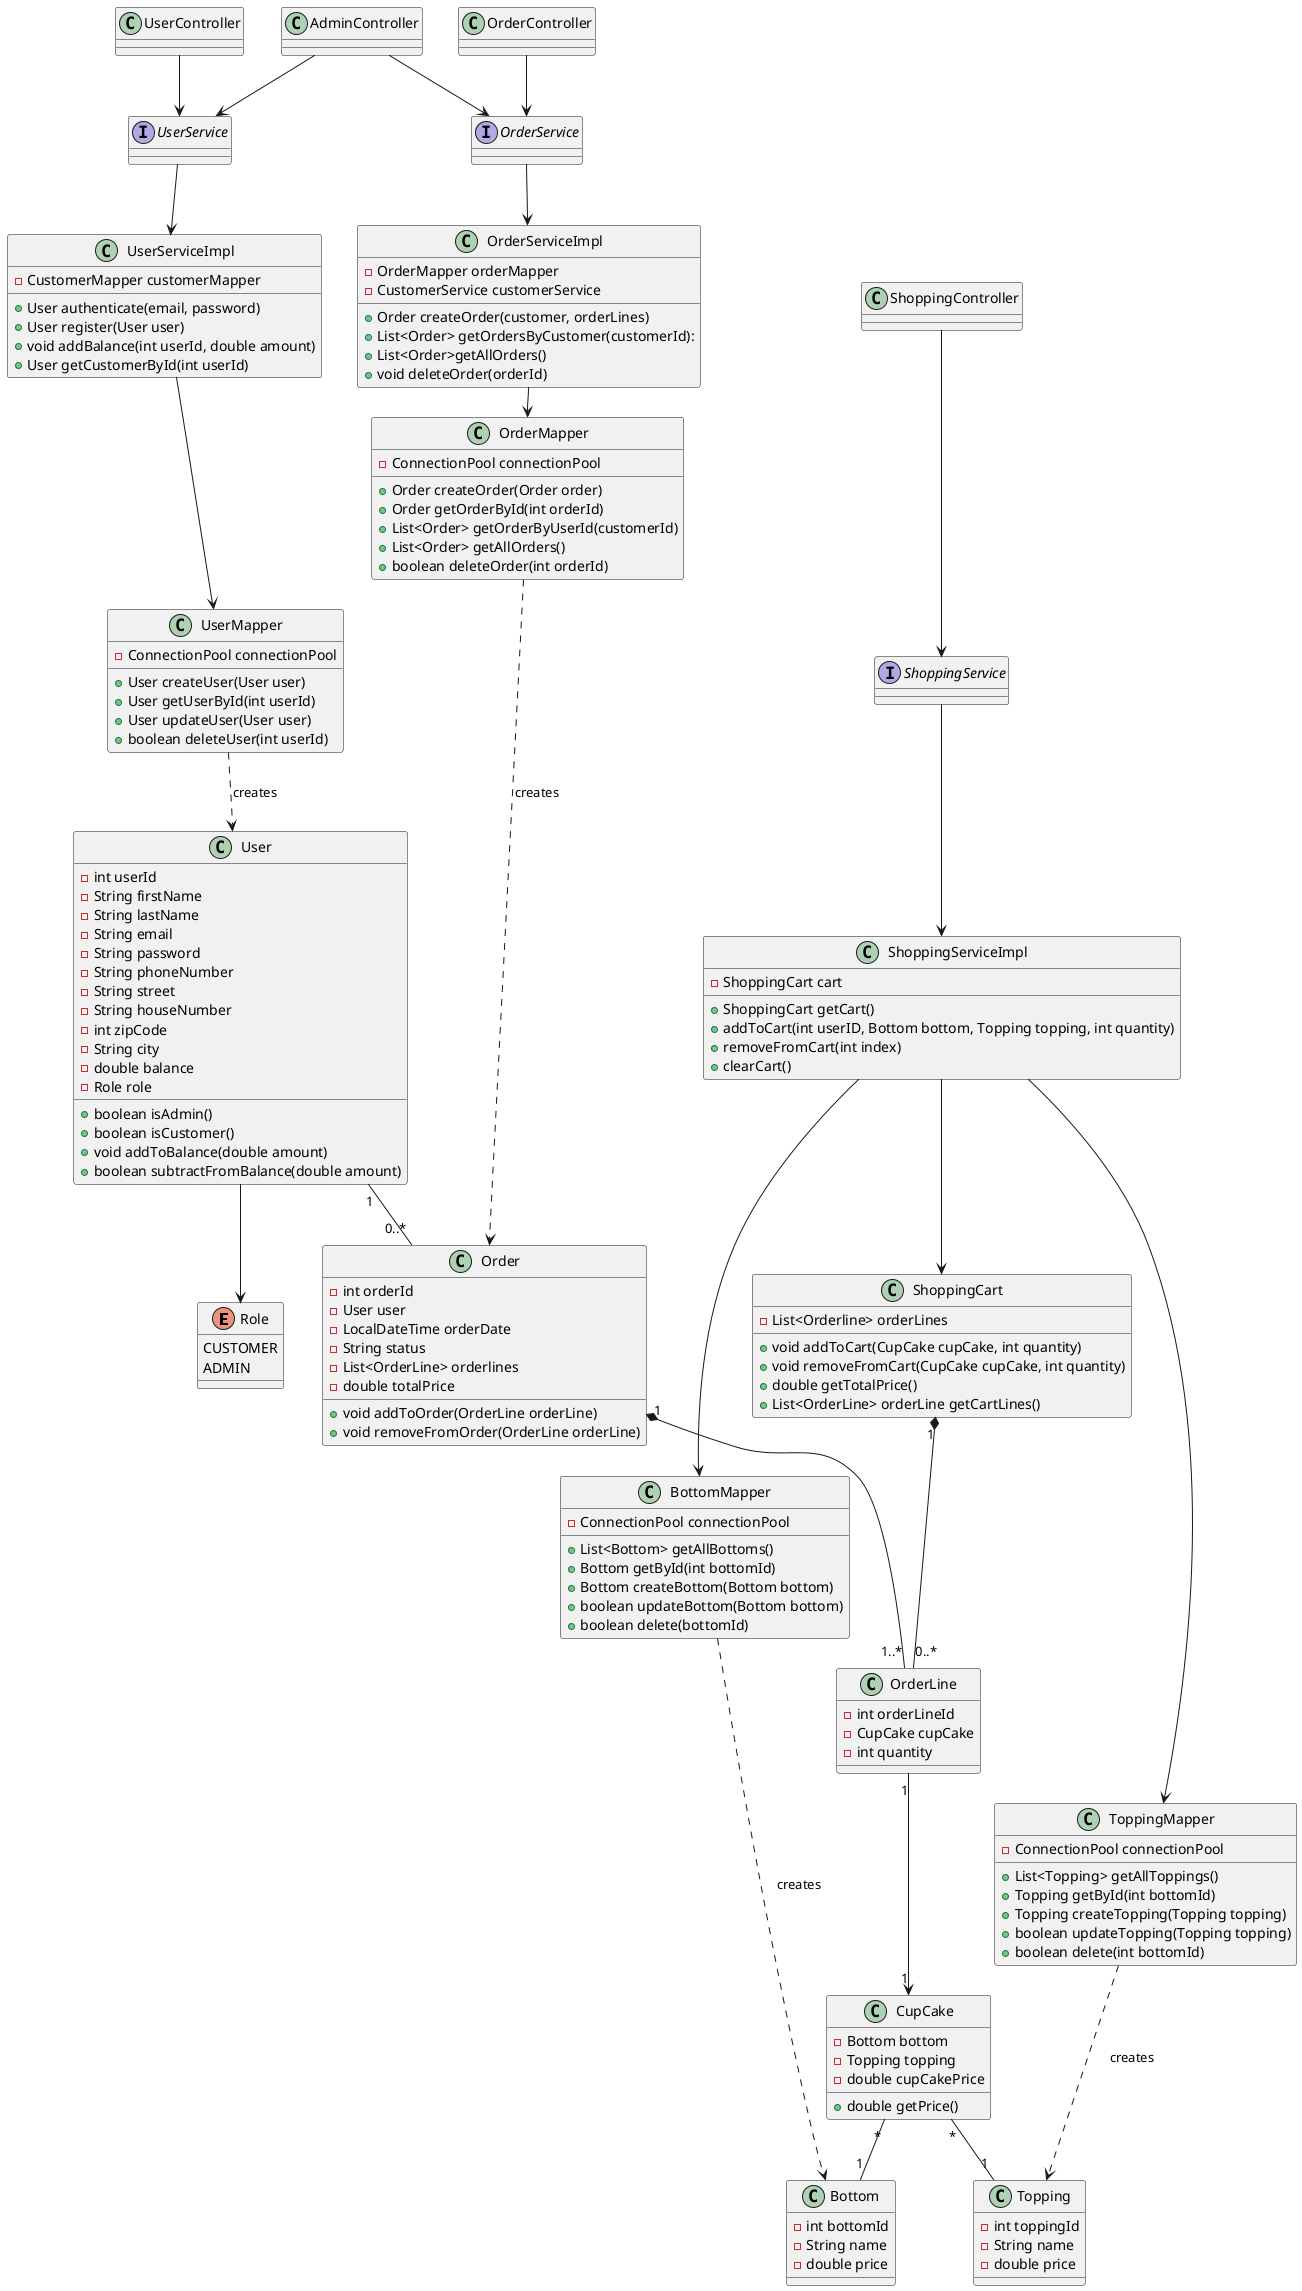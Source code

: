 @startuml
'https://plantuml.com/class-diagram

Enum Role
{
CUSTOMER
ADMIN
}

class User
{
- int userId
- String firstName
- String lastName
- String email
- String password
- String phoneNumber
- String street
- String houseNumber
- int zipCode
- String city
- double balance
- Role role

+ boolean isAdmin()
+ boolean isCustomer()
+ void addToBalance(double amount)
+ boolean subtractFromBalance(double amount)
}

class CupCake
{
- Bottom bottom
- Topping topping
- double cupCakePrice
+ double getPrice()
}

class Bottom
{
- int bottomId
- String name
- double price
}

class Topping
{
- int toppingId
- String name
- double price
}

class Order
{
- int orderId
- User user
- LocalDateTime orderDate
- String status
- List<OrderLine> orderlines
- double totalPrice

+ void addToOrder(OrderLine orderLine)
+ void removeFromOrder(OrderLine orderLine)
}

class OrderLine
{
- int orderLineId
- CupCake cupCake
- int quantity
}

class ShoppingCart
{
- List<Orderline> orderLines
+ void addToCart(CupCake cupCake, int quantity)
+ void removeFromCart(CupCake cupCake, int quantity)
+ double getTotalPrice()
+ List<OrderLine> orderLine getCartLines()
}

interface UserService
interface ShoppingService
interface OrderService

class UserServiceImpl
{
- CustomerMapper customerMapper
+ User authenticate(email, password)
+ User register(User user)
+ void addBalance(int userId, double amount)
+ User getCustomerById(int userId)
}

class OrderServiceImpl
{
-OrderMapper orderMapper
-CustomerService customerService
 + Order createOrder(customer, orderLines)
 + List<Order> getOrdersByCustomer(customerId):
 + List<Order>getAllOrders()
 + void deleteOrder(orderId)

}

class ShoppingServiceImpl
{
 - ShoppingCart cart
 + ShoppingCart getCart()
 + addToCart(int userID, Bottom bottom, Topping topping, int quantity)
 + removeFromCart(int index)
 + clearCart()
}


class UserMapper
{
-ConnectionPool connectionPool
+ User createUser(User user)
+ User getUserById(int userId)
+ User updateUser(User user)
+ boolean deleteUser(int userId)
}

class BottomMapper
{
- ConnectionPool connectionPool
+ List<Bottom> getAllBottoms()
+ Bottom getById(int bottomId)
+ Bottom createBottom(Bottom bottom)
+ boolean updateBottom(Bottom bottom)
+ boolean delete(bottomId)
}

class ToppingMapper
{
- ConnectionPool connectionPool
+ List<Topping> getAllToppings()
+ Topping getById(int bottomId)
+ Topping createTopping(Topping topping)
+ boolean updateTopping(Topping topping)
+ boolean delete(int bottomId)
}

class OrderMapper
{
- ConnectionPool connectionPool
+ Order createOrder(Order order)
+ Order getOrderById(int orderId)
+ List<Order> getOrderByUserId(customerId)
+ List<Order> getAllOrders()
+ boolean deleteOrder(int orderId)
}


class UserController
class ShoppingController
class OrderController
class AdminController

UserController --> UserService
ShoppingController --> ShoppingService
OrderController --> OrderService
AdminController --> OrderService
AdminController --> UserService

UserService --> UserServiceImpl
ShoppingService --> ShoppingServiceImpl
OrderService --> OrderServiceImpl

UserServiceImpl --> UserMapper
ShoppingServiceImpl --> BottomMapper
ShoppingServiceImpl --> ToppingMapper
ShoppingServiceImpl --> ShoppingCart
OrderServiceImpl -> OrderMapper

UserMapper ..> User : creates
OrderMapper ..> Order : creates
BottomMapper ..> Bottom : creates
ToppingMapper ..> Topping : creates

User "1" -- "0..*" Order
User --> Role
Order "1" *-- "1..*" OrderLine
CupCake "*" -- "1" Bottom
CupCake "*" -- "1" Topping
ShoppingCart "1" *-- "0..*" OrderLine
OrderLine "1" --> "1" CupCake
@enduml
